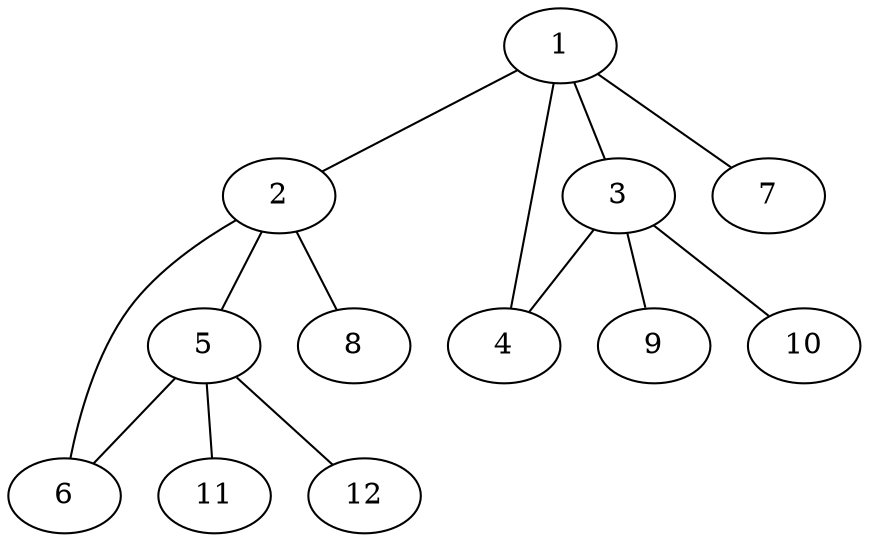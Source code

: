 graph molecule_441 {
	1	 [chem=C];
	2	 [chem=C];
	1 -- 2	 [valence=1];
	3	 [chem=C];
	1 -- 3	 [valence=1];
	4	 [chem=O];
	1 -- 4	 [valence=1];
	7	 [chem=H];
	1 -- 7	 [valence=1];
	5	 [chem=C];
	2 -- 5	 [valence=1];
	6	 [chem=O];
	2 -- 6	 [valence=1];
	8	 [chem=H];
	2 -- 8	 [valence=1];
	3 -- 4	 [valence=1];
	9	 [chem=H];
	3 -- 9	 [valence=1];
	10	 [chem=H];
	3 -- 10	 [valence=1];
	5 -- 6	 [valence=1];
	11	 [chem=H];
	5 -- 11	 [valence=1];
	12	 [chem=H];
	5 -- 12	 [valence=1];
}
